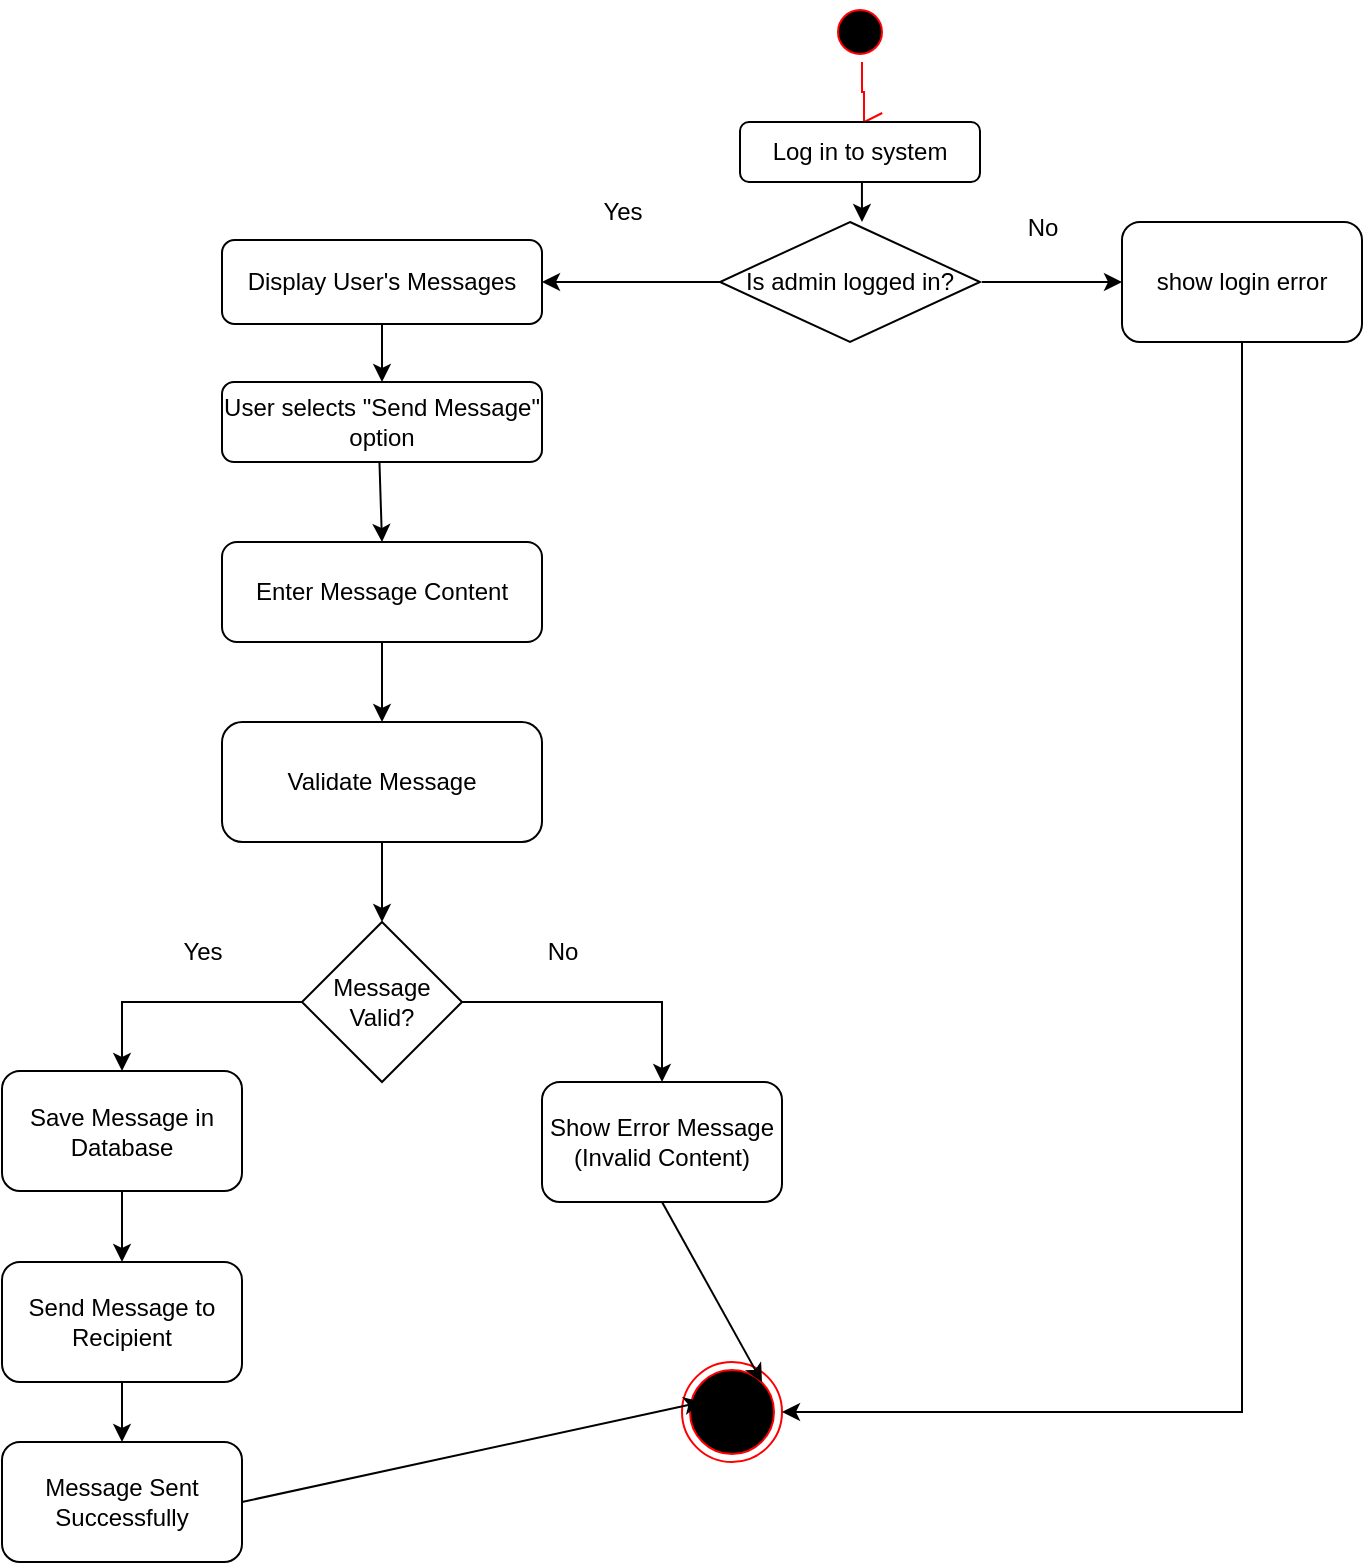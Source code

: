 <mxfile version="24.8.6">
  <diagram id="e_u2dvvKTpSE7GeCOZ3W" name="Page-1">
    <mxGraphModel dx="1877" dy="578" grid="1" gridSize="10" guides="1" tooltips="1" connect="1" arrows="1" fold="1" page="1" pageScale="1" pageWidth="827" pageHeight="1169" math="0" shadow="0">
      <root>
        <mxCell id="0" />
        <mxCell id="1" parent="0" />
        <mxCell id="cSsbPW50Kq6JUkMz0H1c-2" value="" style="ellipse;html=1;shape=startState;fillColor=#000000;strokeColor=#ff0000;" parent="1" vertex="1">
          <mxGeometry x="384" y="20" width="30" height="30" as="geometry" />
        </mxCell>
        <mxCell id="cSsbPW50Kq6JUkMz0H1c-3" value="" style="edgeStyle=orthogonalEdgeStyle;html=1;verticalAlign=bottom;endArrow=open;endSize=8;strokeColor=#ff0000;rounded=0;" parent="1" source="cSsbPW50Kq6JUkMz0H1c-2" edge="1">
          <mxGeometry relative="1" as="geometry">
            <mxPoint x="400" y="80" as="targetPoint" />
            <Array as="points">
              <mxPoint x="400" y="65" />
              <mxPoint x="401" y="65" />
            </Array>
          </mxGeometry>
        </mxCell>
        <mxCell id="cSsbPW50Kq6JUkMz0H1c-4" value="Log in to system" style="rounded=1;whiteSpace=wrap;html=1;" parent="1" vertex="1">
          <mxGeometry x="339" y="80" width="120" height="30" as="geometry" />
        </mxCell>
        <mxCell id="cSsbPW50Kq6JUkMz0H1c-5" value="Is admin logged in?" style="rhombus;whiteSpace=wrap;html=1;" parent="1" vertex="1">
          <mxGeometry x="329" y="130" width="130" height="60" as="geometry" />
        </mxCell>
        <mxCell id="cSsbPW50Kq6JUkMz0H1c-7" value="" style="endArrow=classic;html=1;rounded=0;exitX=0.508;exitY=1;exitDx=0;exitDy=0;exitPerimeter=0;" parent="1" source="cSsbPW50Kq6JUkMz0H1c-4" edge="1">
          <mxGeometry width="50" height="50" relative="1" as="geometry">
            <mxPoint x="320" y="320" as="sourcePoint" />
            <mxPoint x="400" y="130" as="targetPoint" />
          </mxGeometry>
        </mxCell>
        <mxCell id="cSsbPW50Kq6JUkMz0H1c-8" value="" style="endArrow=classic;html=1;rounded=0;" parent="1" edge="1">
          <mxGeometry width="50" height="50" relative="1" as="geometry">
            <mxPoint x="330" y="160" as="sourcePoint" />
            <mxPoint x="240" y="160" as="targetPoint" />
          </mxGeometry>
        </mxCell>
        <mxCell id="cSsbPW50Kq6JUkMz0H1c-9" value="Display User&#39;s Messages" style="rounded=1;whiteSpace=wrap;html=1;" parent="1" vertex="1">
          <mxGeometry x="80" y="139" width="160" height="42" as="geometry" />
        </mxCell>
        <mxCell id="cSsbPW50Kq6JUkMz0H1c-14" value="" style="endArrow=classic;html=1;rounded=0;exitX=0.5;exitY=1;exitDx=0;exitDy=0;exitPerimeter=0;" parent="1" source="cSsbPW50Kq6JUkMz0H1c-11" edge="1">
          <mxGeometry width="50" height="50" relative="1" as="geometry">
            <mxPoint x="160" y="300" as="sourcePoint" />
            <mxPoint x="160" y="240" as="targetPoint" />
          </mxGeometry>
        </mxCell>
        <mxCell id="cSsbPW50Kq6JUkMz0H1c-21" value="Yes" style="text;html=1;align=center;verticalAlign=middle;resizable=0;points=[];autosize=1;strokeColor=none;fillColor=none;" parent="1" vertex="1">
          <mxGeometry x="260" y="110" width="40" height="30" as="geometry" />
        </mxCell>
        <mxCell id="cSsbPW50Kq6JUkMz0H1c-36" value="" style="endArrow=classic;html=1;rounded=0;" parent="1" edge="1">
          <mxGeometry width="50" height="50" relative="1" as="geometry">
            <mxPoint x="460" y="160" as="sourcePoint" />
            <mxPoint x="530" y="160" as="targetPoint" />
          </mxGeometry>
        </mxCell>
        <mxCell id="cSsbPW50Kq6JUkMz0H1c-37" value="No" style="text;html=1;align=center;verticalAlign=middle;resizable=0;points=[];autosize=1;strokeColor=none;fillColor=none;" parent="1" vertex="1">
          <mxGeometry x="470" y="118" width="40" height="30" as="geometry" />
        </mxCell>
        <mxCell id="cSsbPW50Kq6JUkMz0H1c-38" value="show login error" style="rounded=1;whiteSpace=wrap;html=1;" parent="1" vertex="1">
          <mxGeometry x="530" y="130" width="120" height="60" as="geometry" />
        </mxCell>
        <mxCell id="cSsbPW50Kq6JUkMz0H1c-40" value="" style="ellipse;html=1;shape=endState;fillColor=#000000;strokeColor=#ff0000;" parent="1" vertex="1">
          <mxGeometry x="590" y="430" height="30" as="geometry" />
        </mxCell>
        <mxCell id="ILmRY9t9ikbFDp1ylnBZ-4" value="" style="endArrow=classic;html=1;rounded=0;exitX=0.492;exitY=1;exitDx=0;exitDy=0;exitPerimeter=0;" parent="1" source="cSsbPW50Kq6JUkMz0H1c-11" edge="1">
          <mxGeometry width="50" height="50" relative="1" as="geometry">
            <mxPoint x="160.05" y="360" as="sourcePoint" />
            <mxPoint x="160" y="290" as="targetPoint" />
          </mxGeometry>
        </mxCell>
        <mxCell id="8oVrIRrRadPJnCO46N0i-4" value="Enter Message Content" style="rounded=1;whiteSpace=wrap;html=1;" parent="1" vertex="1">
          <mxGeometry x="80" y="290" width="160" height="50" as="geometry" />
        </mxCell>
        <mxCell id="uljT96sFx1SeSEMwCfUZ-1" value="" style="endArrow=classic;html=1;rounded=0;exitX=0.5;exitY=1;exitDx=0;exitDy=0;" parent="1" source="8oVrIRrRadPJnCO46N0i-4" edge="1">
          <mxGeometry width="50" height="50" relative="1" as="geometry">
            <mxPoint x="170" y="420" as="sourcePoint" />
            <mxPoint x="160" y="380" as="targetPoint" />
            <Array as="points" />
          </mxGeometry>
        </mxCell>
        <mxCell id="ILmRY9t9ikbFDp1ylnBZ-6" value="" style="ellipse;html=1;shape=endState;fillColor=#000000;strokeColor=#ff0000;" parent="1" vertex="1">
          <mxGeometry x="310" y="700" width="50" height="50" as="geometry" />
        </mxCell>
        <mxCell id="OEbQiBnzaZh2S4P4qz-J-2" value="" style="endArrow=classic;html=1;rounded=0;exitX=0.5;exitY=1;exitDx=0;exitDy=0;exitPerimeter=0;" parent="1" source="cSsbPW50Kq6JUkMz0H1c-38" target="ILmRY9t9ikbFDp1ylnBZ-6" edge="1">
          <mxGeometry width="50" height="50" relative="1" as="geometry">
            <mxPoint x="470" y="400" as="sourcePoint" />
            <mxPoint x="590" y="510" as="targetPoint" />
            <Array as="points">
              <mxPoint x="590" y="380" />
              <mxPoint x="590" y="725" />
            </Array>
          </mxGeometry>
        </mxCell>
        <mxCell id="mD5LJ2pc1BLlnbWfuHIx-1" value="Validate Message" style="rounded=1;whiteSpace=wrap;html=1;arcSize=17;" parent="1" vertex="1">
          <mxGeometry x="80" y="380" width="160" height="60" as="geometry" />
        </mxCell>
        <mxCell id="mD5LJ2pc1BLlnbWfuHIx-2" value="" style="endArrow=classic;html=1;rounded=0;exitX=1;exitY=0.5;exitDx=0;exitDy=0;exitPerimeter=0;entryX=0.5;entryY=0;entryDx=0;entryDy=0;" parent="1" source="uXOWgMD7VsfOkyTtgohl-2" target="uXOWgMD7VsfOkyTtgohl-13" edge="1">
          <mxGeometry width="50" height="50" relative="1" as="geometry">
            <mxPoint x="210" y="530" as="sourcePoint" />
            <mxPoint x="320" y="520" as="targetPoint" />
            <Array as="points">
              <mxPoint x="300" y="520" />
            </Array>
          </mxGeometry>
        </mxCell>
        <mxCell id="JyvfV8V7QQmE8m8eQMZE-2" value="" style="endArrow=classic;html=1;rounded=0;exitX=0.5;exitY=1;exitDx=0;exitDy=0;exitPerimeter=0;" parent="1" source="mD5LJ2pc1BLlnbWfuHIx-1" edge="1">
          <mxGeometry width="50" height="50" relative="1" as="geometry">
            <mxPoint x="350" y="550" as="sourcePoint" />
            <mxPoint x="160" y="480" as="targetPoint" />
          </mxGeometry>
        </mxCell>
        <mxCell id="uXOWgMD7VsfOkyTtgohl-2" value="Message Valid?" style="rhombus;whiteSpace=wrap;html=1;" vertex="1" parent="1">
          <mxGeometry x="120" y="480" width="80" height="80" as="geometry" />
        </mxCell>
        <mxCell id="uXOWgMD7VsfOkyTtgohl-3" value="" style="endArrow=classic;html=1;rounded=0;exitX=0.5;exitY=1;exitDx=0;exitDy=0;exitPerimeter=0;" edge="1" parent="1" source="cSsbPW50Kq6JUkMz0H1c-9" target="cSsbPW50Kq6JUkMz0H1c-11">
          <mxGeometry width="50" height="50" relative="1" as="geometry">
            <mxPoint x="160" y="181" as="sourcePoint" />
            <mxPoint x="160" y="240" as="targetPoint" />
          </mxGeometry>
        </mxCell>
        <mxCell id="cSsbPW50Kq6JUkMz0H1c-11" value="User selects &quot;Send Message&quot; option" style="rounded=1;whiteSpace=wrap;html=1;" parent="1" vertex="1">
          <mxGeometry x="80" y="210" width="160" height="40" as="geometry" />
        </mxCell>
        <mxCell id="uXOWgMD7VsfOkyTtgohl-4" value="" style="endArrow=classic;html=1;rounded=0;exitX=0;exitY=0.5;exitDx=0;exitDy=0;entryX=0.5;entryY=0;entryDx=0;entryDy=0;entryPerimeter=0;" edge="1" parent="1" source="uXOWgMD7VsfOkyTtgohl-2" target="uXOWgMD7VsfOkyTtgohl-7">
          <mxGeometry width="50" height="50" relative="1" as="geometry">
            <mxPoint x="230" y="680" as="sourcePoint" />
            <mxPoint x="-30" y="520" as="targetPoint" />
            <Array as="points">
              <mxPoint x="30" y="520" />
            </Array>
          </mxGeometry>
        </mxCell>
        <mxCell id="uXOWgMD7VsfOkyTtgohl-5" value="No" style="text;html=1;align=center;verticalAlign=middle;resizable=0;points=[];autosize=1;strokeColor=none;fillColor=none;" vertex="1" parent="1">
          <mxGeometry x="230" y="480" width="40" height="30" as="geometry" />
        </mxCell>
        <mxCell id="uXOWgMD7VsfOkyTtgohl-6" value="Yes" style="text;html=1;align=center;verticalAlign=middle;resizable=0;points=[];autosize=1;strokeColor=none;fillColor=none;" vertex="1" parent="1">
          <mxGeometry x="50" y="480" width="40" height="30" as="geometry" />
        </mxCell>
        <mxCell id="uXOWgMD7VsfOkyTtgohl-7" value="Save Message in Database" style="rounded=1;whiteSpace=wrap;html=1;" vertex="1" parent="1">
          <mxGeometry x="-30" y="554.5" width="120" height="60" as="geometry" />
        </mxCell>
        <mxCell id="uXOWgMD7VsfOkyTtgohl-9" value="Send Message to Recipient" style="rounded=1;whiteSpace=wrap;html=1;" vertex="1" parent="1">
          <mxGeometry x="-30" y="650" width="120" height="60" as="geometry" />
        </mxCell>
        <mxCell id="uXOWgMD7VsfOkyTtgohl-10" value="" style="endArrow=classic;html=1;rounded=0;exitX=0.5;exitY=1;exitDx=0;exitDy=0;exitPerimeter=0;entryX=0.5;entryY=0;entryDx=0;entryDy=0;entryPerimeter=0;" edge="1" parent="1" source="uXOWgMD7VsfOkyTtgohl-7" target="uXOWgMD7VsfOkyTtgohl-9">
          <mxGeometry width="50" height="50" relative="1" as="geometry">
            <mxPoint x="90" y="650" as="sourcePoint" />
            <mxPoint x="250" y="720" as="targetPoint" />
          </mxGeometry>
        </mxCell>
        <mxCell id="uXOWgMD7VsfOkyTtgohl-11" value="Message Sent Successfully" style="rounded=1;whiteSpace=wrap;html=1;" vertex="1" parent="1">
          <mxGeometry x="-30" y="740" width="120" height="60" as="geometry" />
        </mxCell>
        <mxCell id="uXOWgMD7VsfOkyTtgohl-12" value="" style="endArrow=classic;html=1;rounded=0;exitX=0.5;exitY=1;exitDx=0;exitDy=0;exitPerimeter=0;entryX=0.5;entryY=0;entryDx=0;entryDy=0;" edge="1" parent="1" source="uXOWgMD7VsfOkyTtgohl-9" target="uXOWgMD7VsfOkyTtgohl-11">
          <mxGeometry width="50" height="50" relative="1" as="geometry">
            <mxPoint x="210" y="660" as="sourcePoint" />
            <mxPoint x="210" y="850" as="targetPoint" />
          </mxGeometry>
        </mxCell>
        <mxCell id="uXOWgMD7VsfOkyTtgohl-13" value="Show Error Message (Invalid Content)" style="rounded=1;whiteSpace=wrap;html=1;" vertex="1" parent="1">
          <mxGeometry x="240" y="560" width="120" height="60" as="geometry" />
        </mxCell>
        <mxCell id="uXOWgMD7VsfOkyTtgohl-14" value="" style="endArrow=classic;html=1;rounded=0;entryX=0.8;entryY=0.2;entryDx=0;entryDy=0;entryPerimeter=0;exitX=0.5;exitY=1;exitDx=0;exitDy=0;exitPerimeter=0;" edge="1" parent="1" source="uXOWgMD7VsfOkyTtgohl-13" target="ILmRY9t9ikbFDp1ylnBZ-6">
          <mxGeometry width="50" height="50" relative="1" as="geometry">
            <mxPoint x="350" y="630" as="sourcePoint" />
            <mxPoint x="260" y="610" as="targetPoint" />
          </mxGeometry>
        </mxCell>
        <mxCell id="uXOWgMD7VsfOkyTtgohl-15" value="" style="endArrow=classic;html=1;rounded=0;exitX=1;exitY=0.5;exitDx=0;exitDy=0;exitPerimeter=0;entryX=0.2;entryY=0.4;entryDx=0;entryDy=0;entryPerimeter=0;" edge="1" parent="1" source="uXOWgMD7VsfOkyTtgohl-11" target="ILmRY9t9ikbFDp1ylnBZ-6">
          <mxGeometry width="50" height="50" relative="1" as="geometry">
            <mxPoint x="210" y="660" as="sourcePoint" />
            <mxPoint x="260" y="610" as="targetPoint" />
          </mxGeometry>
        </mxCell>
      </root>
    </mxGraphModel>
  </diagram>
</mxfile>
